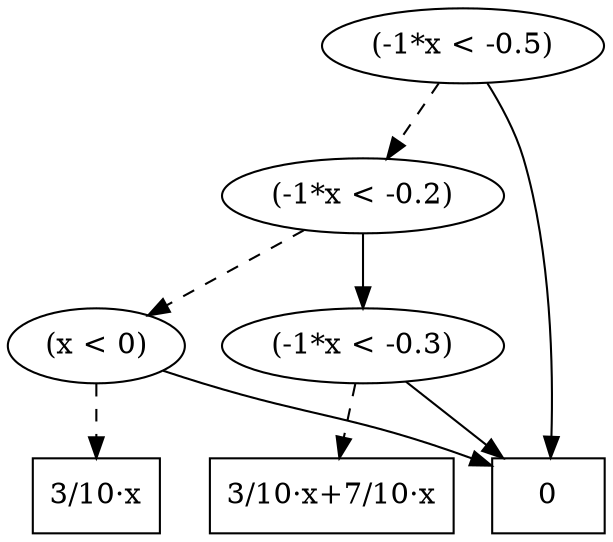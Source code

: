 digraph G {
	rankdir = TB;
	175 [label="(-1*x < -0.5)", shape=""]
	175 -> 1
	175 -> 174 [style=dashed]
	{rank = same; 175;}
	1 [label="0", shape="box"]
	150 [label="3/10·x", shape="box"]
	167 [label="3/10·x+7/10·x", shape="box"]
	{rank = same; 1; 150; 167;}
	174 [label="(-1*x < -0.2)", shape=""]
	174 -> 168
	174 -> 173 [style=dashed]
	{rank = same; 174;}
	168 [label="(-1*x < -0.3)", shape=""]
	168 -> 1
	168 -> 167 [style=dashed]
	173 [label="(x < 0)", shape=""]
	173 -> 1
	173 -> 150 [style=dashed]
	{rank = same; 168; 173;}
}
